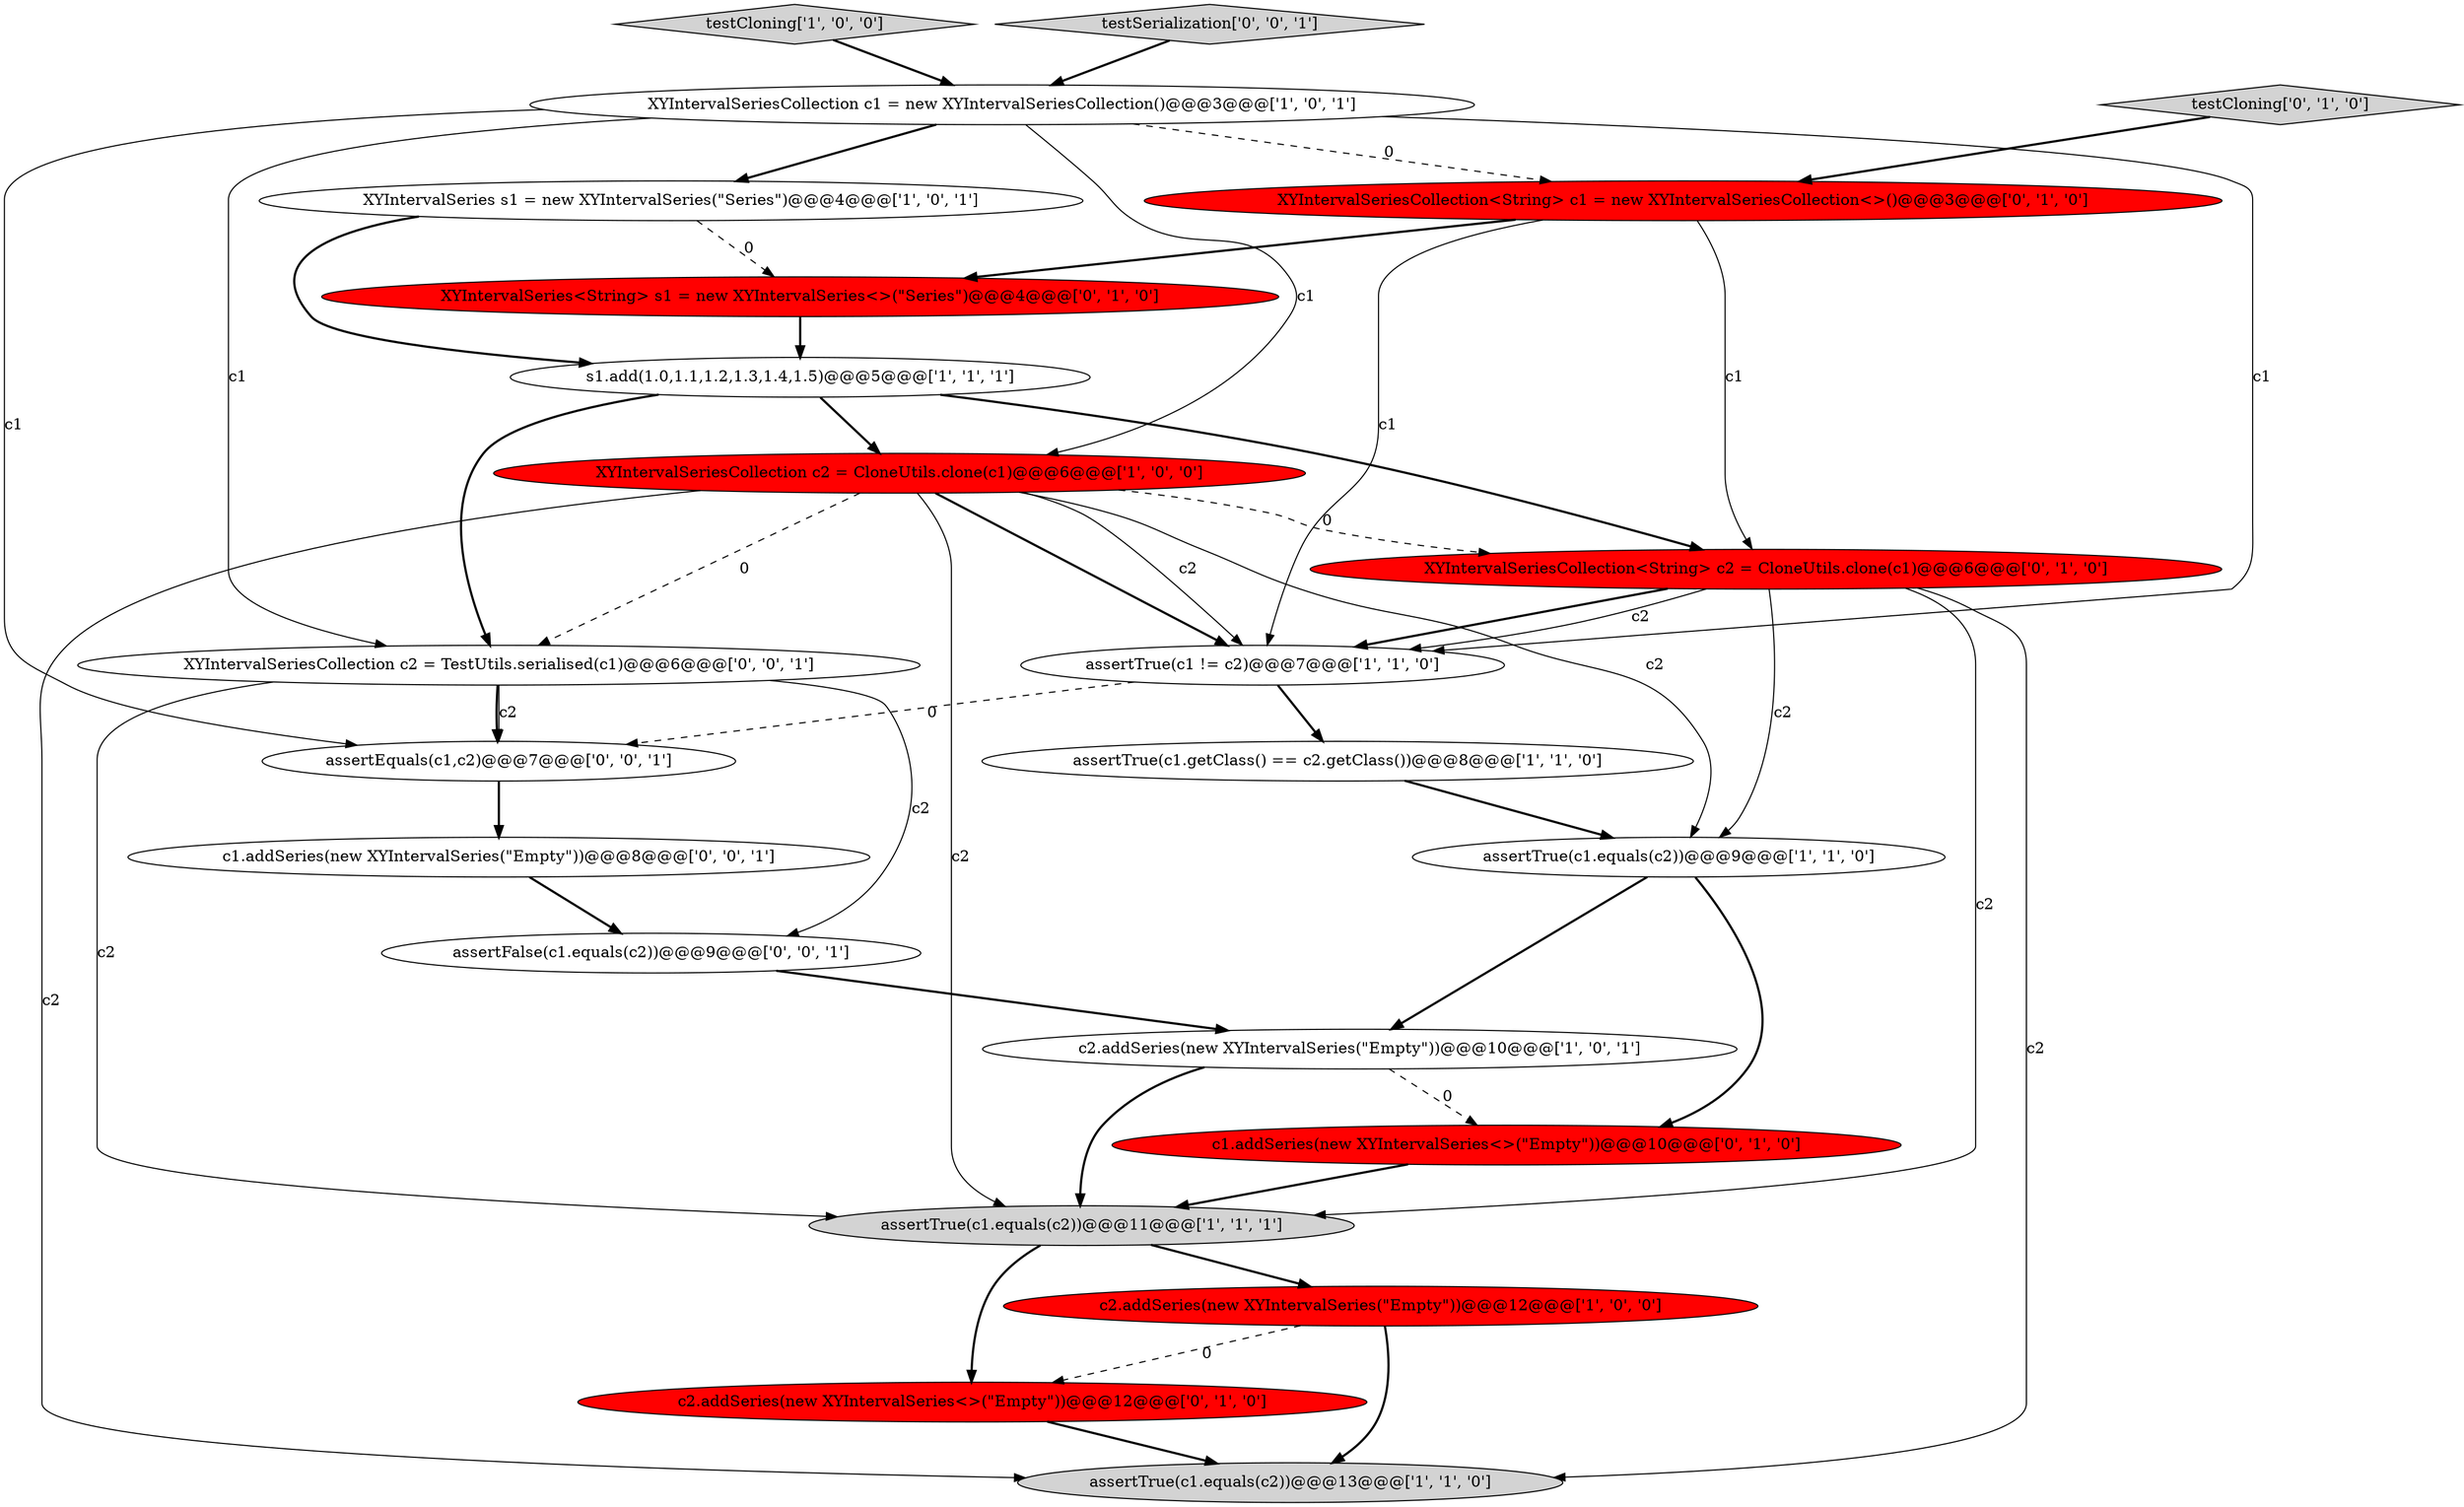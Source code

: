digraph {
14 [style = filled, label = "XYIntervalSeriesCollection<String> c1 = new XYIntervalSeriesCollection<>()@@@3@@@['0', '1', '0']", fillcolor = red, shape = ellipse image = "AAA1AAABBB2BBB"];
9 [style = filled, label = "XYIntervalSeriesCollection c2 = CloneUtils.clone(c1)@@@6@@@['1', '0', '0']", fillcolor = red, shape = ellipse image = "AAA1AAABBB1BBB"];
18 [style = filled, label = "assertFalse(c1.equals(c2))@@@9@@@['0', '0', '1']", fillcolor = white, shape = ellipse image = "AAA0AAABBB3BBB"];
7 [style = filled, label = "s1.add(1.0,1.1,1.2,1.3,1.4,1.5)@@@5@@@['1', '1', '1']", fillcolor = white, shape = ellipse image = "AAA0AAABBB1BBB"];
2 [style = filled, label = "assertTrue(c1.equals(c2))@@@9@@@['1', '1', '0']", fillcolor = white, shape = ellipse image = "AAA0AAABBB1BBB"];
13 [style = filled, label = "c2.addSeries(new XYIntervalSeries<>(\"Empty\"))@@@12@@@['0', '1', '0']", fillcolor = red, shape = ellipse image = "AAA1AAABBB2BBB"];
3 [style = filled, label = "c2.addSeries(new XYIntervalSeries(\"Empty\"))@@@10@@@['1', '0', '1']", fillcolor = white, shape = ellipse image = "AAA0AAABBB1BBB"];
21 [style = filled, label = "XYIntervalSeriesCollection c2 = TestUtils.serialised(c1)@@@6@@@['0', '0', '1']", fillcolor = white, shape = ellipse image = "AAA0AAABBB3BBB"];
16 [style = filled, label = "XYIntervalSeries<String> s1 = new XYIntervalSeries<>(\"Series\")@@@4@@@['0', '1', '0']", fillcolor = red, shape = ellipse image = "AAA1AAABBB2BBB"];
4 [style = filled, label = "assertTrue(c1.equals(c2))@@@11@@@['1', '1', '1']", fillcolor = lightgray, shape = ellipse image = "AAA0AAABBB1BBB"];
6 [style = filled, label = "XYIntervalSeriesCollection c1 = new XYIntervalSeriesCollection()@@@3@@@['1', '0', '1']", fillcolor = white, shape = ellipse image = "AAA0AAABBB1BBB"];
8 [style = filled, label = "c2.addSeries(new XYIntervalSeries(\"Empty\"))@@@12@@@['1', '0', '0']", fillcolor = red, shape = ellipse image = "AAA1AAABBB1BBB"];
5 [style = filled, label = "assertTrue(c1 != c2)@@@7@@@['1', '1', '0']", fillcolor = white, shape = ellipse image = "AAA0AAABBB1BBB"];
0 [style = filled, label = "XYIntervalSeries s1 = new XYIntervalSeries(\"Series\")@@@4@@@['1', '0', '1']", fillcolor = white, shape = ellipse image = "AAA0AAABBB1BBB"];
12 [style = filled, label = "XYIntervalSeriesCollection<String> c2 = CloneUtils.clone(c1)@@@6@@@['0', '1', '0']", fillcolor = red, shape = ellipse image = "AAA1AAABBB2BBB"];
11 [style = filled, label = "assertTrue(c1.equals(c2))@@@13@@@['1', '1', '0']", fillcolor = lightgray, shape = ellipse image = "AAA0AAABBB1BBB"];
17 [style = filled, label = "testCloning['0', '1', '0']", fillcolor = lightgray, shape = diamond image = "AAA0AAABBB2BBB"];
1 [style = filled, label = "assertTrue(c1.getClass() == c2.getClass())@@@8@@@['1', '1', '0']", fillcolor = white, shape = ellipse image = "AAA0AAABBB1BBB"];
20 [style = filled, label = "assertEquals(c1,c2)@@@7@@@['0', '0', '1']", fillcolor = white, shape = ellipse image = "AAA0AAABBB3BBB"];
15 [style = filled, label = "c1.addSeries(new XYIntervalSeries<>(\"Empty\"))@@@10@@@['0', '1', '0']", fillcolor = red, shape = ellipse image = "AAA1AAABBB2BBB"];
10 [style = filled, label = "testCloning['1', '0', '0']", fillcolor = lightgray, shape = diamond image = "AAA0AAABBB1BBB"];
22 [style = filled, label = "c1.addSeries(new XYIntervalSeries(\"Empty\"))@@@8@@@['0', '0', '1']", fillcolor = white, shape = ellipse image = "AAA0AAABBB3BBB"];
19 [style = filled, label = "testSerialization['0', '0', '1']", fillcolor = lightgray, shape = diamond image = "AAA0AAABBB3BBB"];
21->18 [style = solid, label="c2"];
14->16 [style = bold, label=""];
18->3 [style = bold, label=""];
12->5 [style = solid, label="c2"];
12->11 [style = solid, label="c2"];
12->5 [style = bold, label=""];
7->12 [style = bold, label=""];
14->5 [style = solid, label="c1"];
2->3 [style = bold, label=""];
4->13 [style = bold, label=""];
0->16 [style = dashed, label="0"];
16->7 [style = bold, label=""];
12->4 [style = solid, label="c2"];
6->0 [style = bold, label=""];
6->14 [style = dashed, label="0"];
19->6 [style = bold, label=""];
9->5 [style = solid, label="c2"];
3->4 [style = bold, label=""];
10->6 [style = bold, label=""];
13->11 [style = bold, label=""];
5->20 [style = dashed, label="0"];
20->22 [style = bold, label=""];
0->7 [style = bold, label=""];
6->5 [style = solid, label="c1"];
14->12 [style = solid, label="c1"];
21->4 [style = solid, label="c2"];
7->9 [style = bold, label=""];
6->9 [style = solid, label="c1"];
6->20 [style = solid, label="c1"];
5->1 [style = bold, label=""];
8->13 [style = dashed, label="0"];
22->18 [style = bold, label=""];
9->11 [style = solid, label="c2"];
21->20 [style = bold, label=""];
9->4 [style = solid, label="c2"];
17->14 [style = bold, label=""];
9->21 [style = dashed, label="0"];
9->2 [style = solid, label="c2"];
12->2 [style = solid, label="c2"];
2->15 [style = bold, label=""];
6->21 [style = solid, label="c1"];
15->4 [style = bold, label=""];
9->5 [style = bold, label=""];
7->21 [style = bold, label=""];
3->15 [style = dashed, label="0"];
4->8 [style = bold, label=""];
1->2 [style = bold, label=""];
9->12 [style = dashed, label="0"];
8->11 [style = bold, label=""];
21->20 [style = solid, label="c2"];
}
